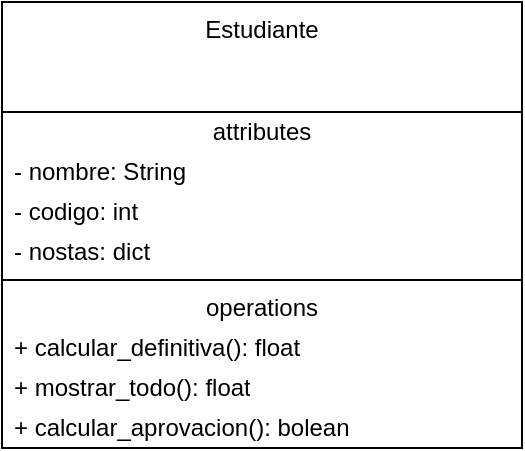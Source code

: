 <mxfile>
    <diagram id="xR-_NYz7OuPoIQWmy7D1" name="Page-1">
        <mxGraphModel dx="746" dy="907" grid="1" gridSize="10" guides="1" tooltips="1" connect="1" arrows="1" fold="1" page="1" pageScale="1" pageWidth="850" pageHeight="1100" math="0" shadow="0">
            <root>
                <mxCell id="0"/>
                <mxCell id="1" parent="0"/>
                <mxCell id="33" value="Estudiante" style="swimlane;fontStyle=0;align=center;verticalAlign=top;childLayout=stackLayout;horizontal=1;startSize=55;horizontalStack=0;resizeParent=1;resizeParentMax=0;resizeLast=0;collapsible=0;marginBottom=0;html=1;whiteSpace=wrap;" vertex="1" parent="1">
                    <mxGeometry x="40" y="210" width="260" height="223" as="geometry"/>
                </mxCell>
                <mxCell id="34" value="attributes" style="text;html=1;strokeColor=none;fillColor=none;align=center;verticalAlign=middle;spacingLeft=4;spacingRight=4;overflow=hidden;rotatable=0;points=[[0,0.5],[1,0.5]];portConstraint=eastwest;whiteSpace=wrap;" vertex="1" parent="33">
                    <mxGeometry y="55" width="260" height="20" as="geometry"/>
                </mxCell>
                <mxCell id="35" value="- nombre: String" style="text;html=1;strokeColor=none;fillColor=none;align=left;verticalAlign=middle;spacingLeft=4;spacingRight=4;overflow=hidden;rotatable=0;points=[[0,0.5],[1,0.5]];portConstraint=eastwest;whiteSpace=wrap;" vertex="1" parent="33">
                    <mxGeometry y="75" width="260" height="20" as="geometry"/>
                </mxCell>
                <mxCell id="42" value="- codigo: int" style="text;html=1;strokeColor=none;fillColor=none;align=left;verticalAlign=middle;spacingLeft=4;spacingRight=4;overflow=hidden;rotatable=0;points=[[0,0.5],[1,0.5]];portConstraint=eastwest;whiteSpace=wrap;" vertex="1" parent="33">
                    <mxGeometry y="95" width="260" height="20" as="geometry"/>
                </mxCell>
                <mxCell id="43" value="- nostas: dict" style="text;html=1;strokeColor=none;fillColor=none;align=left;verticalAlign=middle;spacingLeft=4;spacingRight=4;overflow=hidden;rotatable=0;points=[[0,0.5],[1,0.5]];portConstraint=eastwest;whiteSpace=wrap;" vertex="1" parent="33">
                    <mxGeometry y="115" width="260" height="20" as="geometry"/>
                </mxCell>
                <mxCell id="38" value="" style="line;strokeWidth=1;fillColor=none;align=left;verticalAlign=middle;spacingTop=-1;spacingLeft=3;spacingRight=3;rotatable=0;labelPosition=right;points=[];portConstraint=eastwest;" vertex="1" parent="33">
                    <mxGeometry y="135" width="260" height="8" as="geometry"/>
                </mxCell>
                <mxCell id="39" value="operations" style="text;html=1;strokeColor=none;fillColor=none;align=center;verticalAlign=middle;spacingLeft=4;spacingRight=4;overflow=hidden;rotatable=0;points=[[0,0.5],[1,0.5]];portConstraint=eastwest;whiteSpace=wrap;" vertex="1" parent="33">
                    <mxGeometry y="143" width="260" height="20" as="geometry"/>
                </mxCell>
                <mxCell id="40" value="+ calcular_definitiva(): float" style="text;html=1;strokeColor=none;fillColor=none;align=left;verticalAlign=middle;spacingLeft=4;spacingRight=4;overflow=hidden;rotatable=0;points=[[0,0.5],[1,0.5]];portConstraint=eastwest;whiteSpace=wrap;" vertex="1" parent="33">
                    <mxGeometry y="163" width="260" height="20" as="geometry"/>
                </mxCell>
                <mxCell id="44" value="+ mostrar_todo(): float" style="text;html=1;strokeColor=none;fillColor=none;align=left;verticalAlign=middle;spacingLeft=4;spacingRight=4;overflow=hidden;rotatable=0;points=[[0,0.5],[1,0.5]];portConstraint=eastwest;whiteSpace=wrap;" vertex="1" parent="33">
                    <mxGeometry y="183" width="260" height="20" as="geometry"/>
                </mxCell>
                <mxCell id="45" value="+ calcular_aprovacion(): bolean" style="text;html=1;strokeColor=none;fillColor=none;align=left;verticalAlign=middle;spacingLeft=4;spacingRight=4;overflow=hidden;rotatable=0;points=[[0,0.5],[1,0.5]];portConstraint=eastwest;whiteSpace=wrap;" vertex="1" parent="33">
                    <mxGeometry y="203" width="260" height="20" as="geometry"/>
                </mxCell>
            </root>
        </mxGraphModel>
    </diagram>
</mxfile>
